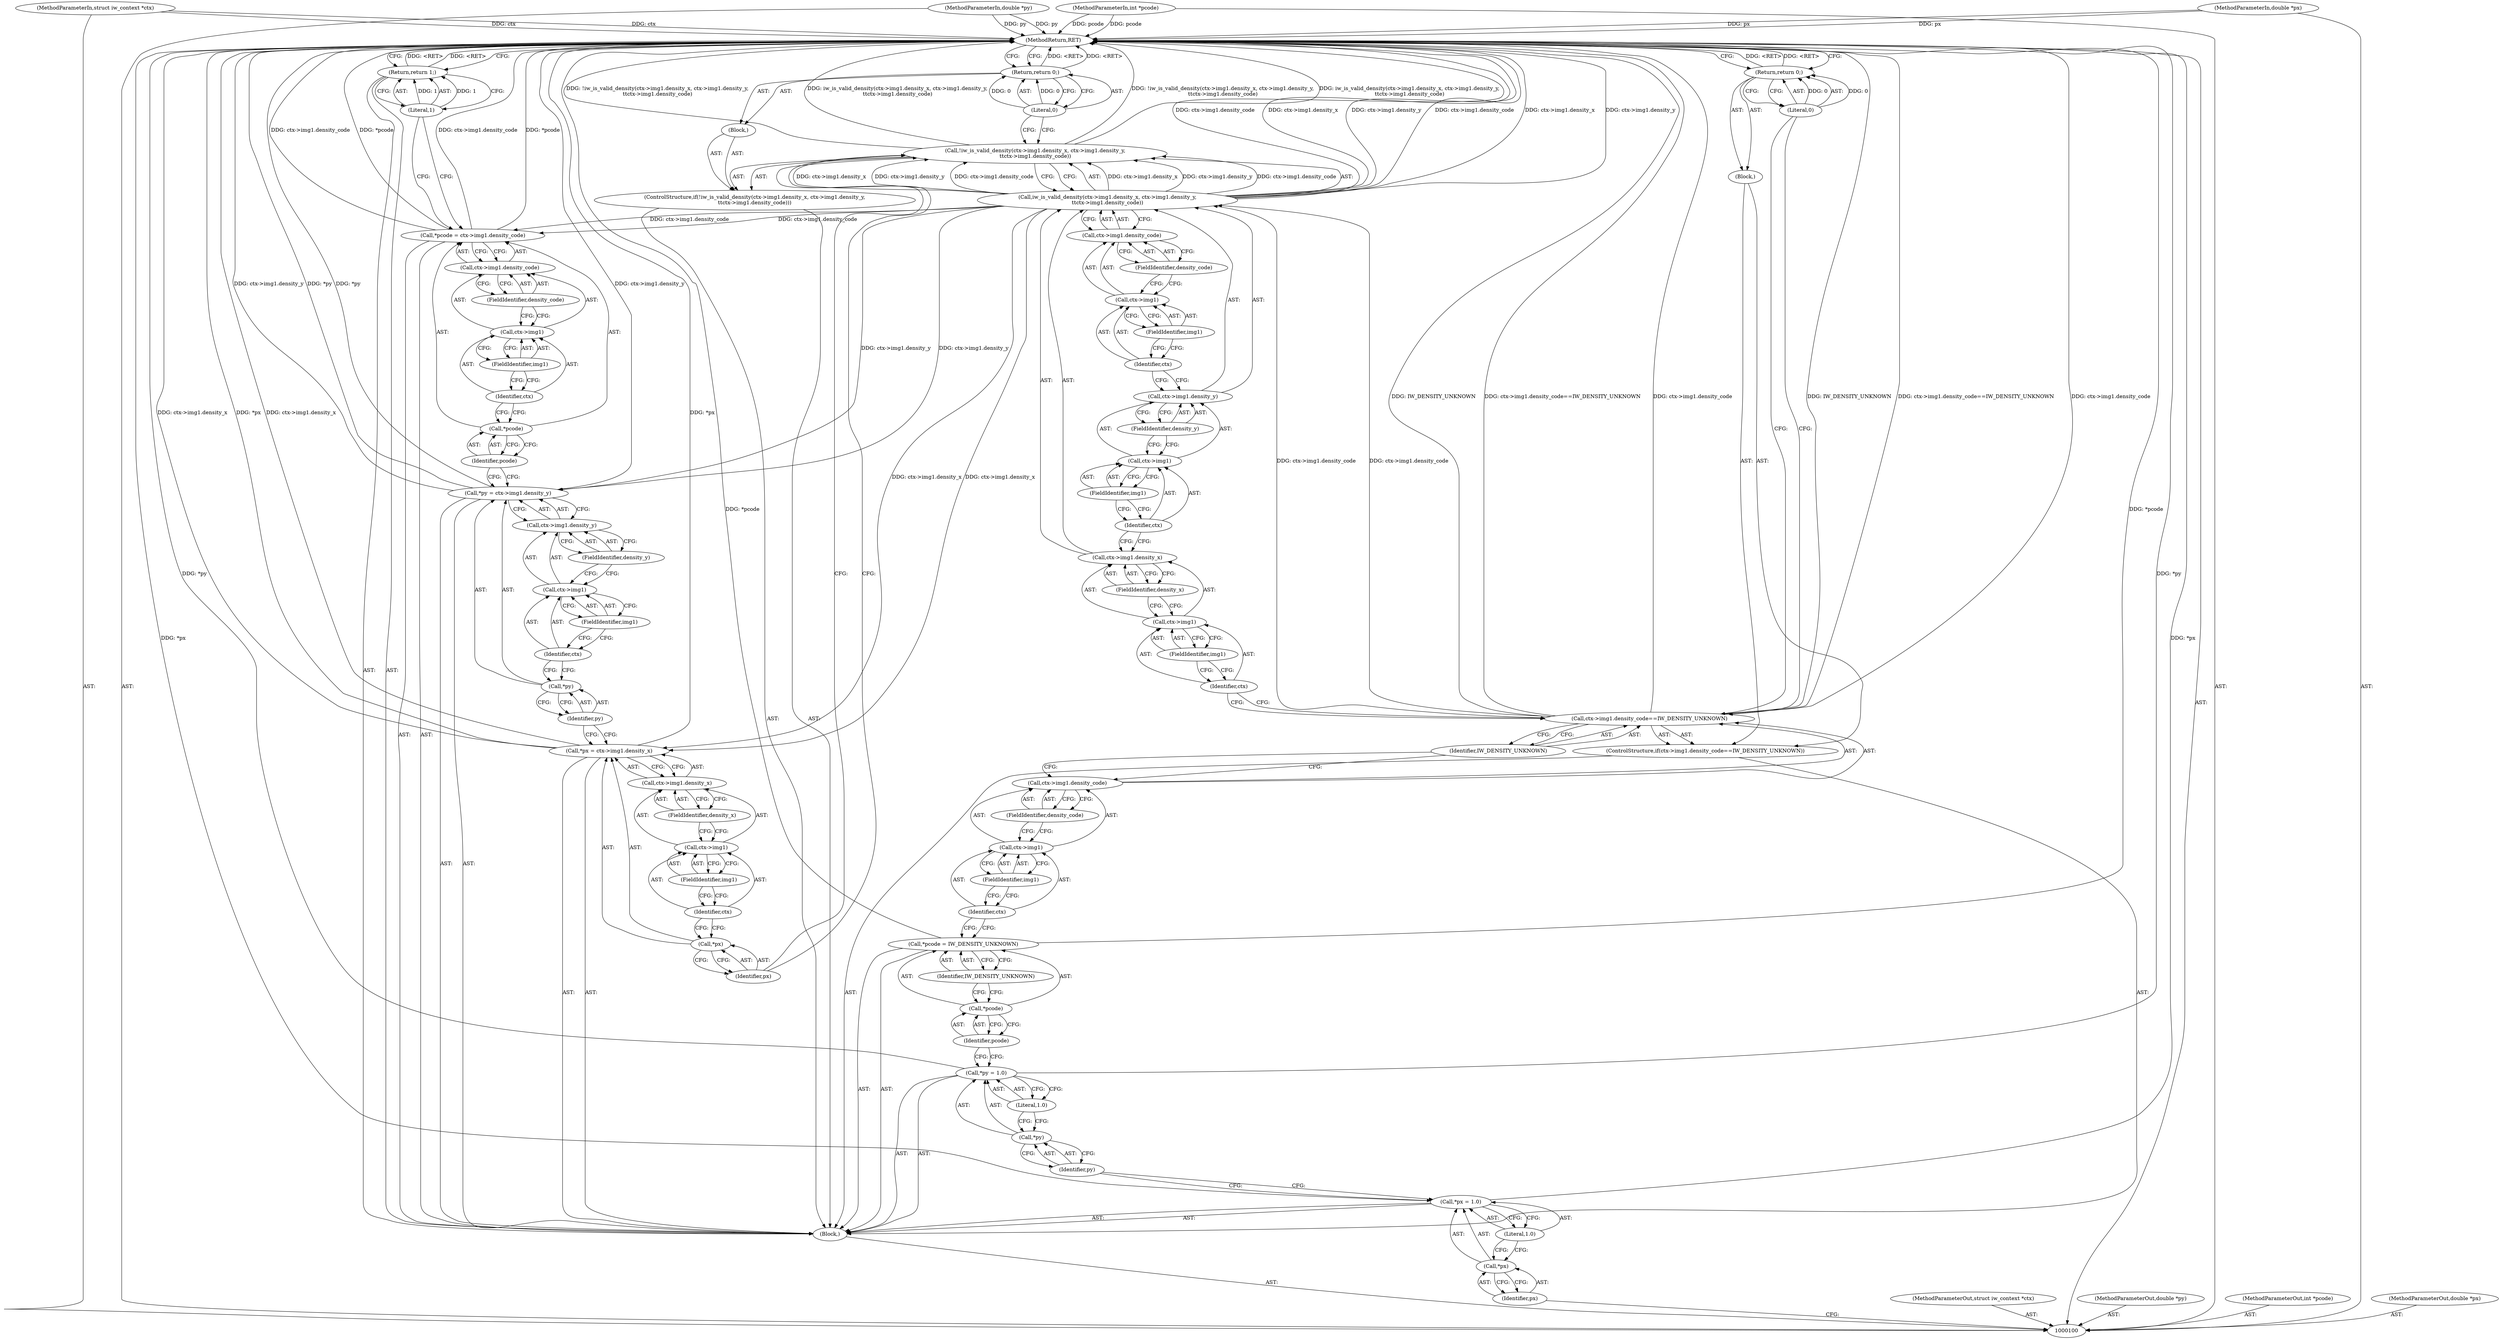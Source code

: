 digraph "0_imageworsener_dc49c807926b96e503bd7c0dec35119eecd6c6fe" {
"1000176" [label="(MethodReturn,RET)"];
"1000101" [label="(MethodParameterIn,struct iw_context *ctx)"];
"1000218" [label="(MethodParameterOut,struct iw_context *ctx)"];
"1000129" [label="(ControlStructure,if(!iw_is_valid_density(ctx->img1.density_x, ctx->img1.density_y,\n\t\tctx->img1.density_code)))"];
"1000132" [label="(Call,ctx->img1.density_x)"];
"1000133" [label="(Call,ctx->img1)"];
"1000134" [label="(Identifier,ctx)"];
"1000135" [label="(FieldIdentifier,img1)"];
"1000136" [label="(FieldIdentifier,density_x)"];
"1000130" [label="(Call,!iw_is_valid_density(ctx->img1.density_x, ctx->img1.density_y,\n\t\tctx->img1.density_code))"];
"1000137" [label="(Call,ctx->img1.density_y)"];
"1000138" [label="(Call,ctx->img1)"];
"1000139" [label="(Identifier,ctx)"];
"1000131" [label="(Call,iw_is_valid_density(ctx->img1.density_x, ctx->img1.density_y,\n\t\tctx->img1.density_code))"];
"1000140" [label="(FieldIdentifier,img1)"];
"1000141" [label="(FieldIdentifier,density_y)"];
"1000146" [label="(FieldIdentifier,density_code)"];
"1000142" [label="(Call,ctx->img1.density_code)"];
"1000143" [label="(Call,ctx->img1)"];
"1000144" [label="(Identifier,ctx)"];
"1000145" [label="(FieldIdentifier,img1)"];
"1000147" [label="(Block,)"];
"1000148" [label="(Return,return 0;)"];
"1000149" [label="(Literal,0)"];
"1000150" [label="(Call,*px = ctx->img1.density_x)"];
"1000151" [label="(Call,*px)"];
"1000156" [label="(FieldIdentifier,img1)"];
"1000157" [label="(FieldIdentifier,density_x)"];
"1000152" [label="(Identifier,px)"];
"1000153" [label="(Call,ctx->img1.density_x)"];
"1000154" [label="(Call,ctx->img1)"];
"1000155" [label="(Identifier,ctx)"];
"1000158" [label="(Call,*py = ctx->img1.density_y)"];
"1000159" [label="(Call,*py)"];
"1000164" [label="(FieldIdentifier,img1)"];
"1000165" [label="(FieldIdentifier,density_y)"];
"1000160" [label="(Identifier,py)"];
"1000161" [label="(Call,ctx->img1.density_y)"];
"1000162" [label="(Call,ctx->img1)"];
"1000163" [label="(Identifier,ctx)"];
"1000166" [label="(Call,*pcode = ctx->img1.density_code)"];
"1000167" [label="(Call,*pcode)"];
"1000169" [label="(Call,ctx->img1.density_code)"];
"1000170" [label="(Call,ctx->img1)"];
"1000171" [label="(Identifier,ctx)"];
"1000172" [label="(FieldIdentifier,img1)"];
"1000168" [label="(Identifier,pcode)"];
"1000173" [label="(FieldIdentifier,density_code)"];
"1000174" [label="(Return,return 1;)"];
"1000175" [label="(Literal,1)"];
"1000103" [label="(MethodParameterIn,double *py)"];
"1000220" [label="(MethodParameterOut,double *py)"];
"1000104" [label="(MethodParameterIn,int *pcode)"];
"1000221" [label="(MethodParameterOut,int *pcode)"];
"1000102" [label="(MethodParameterIn,double *px)"];
"1000219" [label="(MethodParameterOut,double *px)"];
"1000105" [label="(Block,)"];
"1000106" [label="(Call,*px = 1.0)"];
"1000107" [label="(Call,*px)"];
"1000108" [label="(Identifier,px)"];
"1000109" [label="(Literal,1.0)"];
"1000110" [label="(Call,*py = 1.0)"];
"1000111" [label="(Call,*py)"];
"1000112" [label="(Identifier,py)"];
"1000113" [label="(Literal,1.0)"];
"1000114" [label="(Call,*pcode = IW_DENSITY_UNKNOWN)"];
"1000115" [label="(Call,*pcode)"];
"1000117" [label="(Identifier,IW_DENSITY_UNKNOWN)"];
"1000116" [label="(Identifier,pcode)"];
"1000118" [label="(ControlStructure,if(ctx->img1.density_code==IW_DENSITY_UNKNOWN))"];
"1000124" [label="(FieldIdentifier,density_code)"];
"1000125" [label="(Identifier,IW_DENSITY_UNKNOWN)"];
"1000119" [label="(Call,ctx->img1.density_code==IW_DENSITY_UNKNOWN)"];
"1000120" [label="(Call,ctx->img1.density_code)"];
"1000121" [label="(Call,ctx->img1)"];
"1000122" [label="(Identifier,ctx)"];
"1000126" [label="(Block,)"];
"1000123" [label="(FieldIdentifier,img1)"];
"1000127" [label="(Return,return 0;)"];
"1000128" [label="(Literal,0)"];
"1000176" -> "1000100"  [label="AST: "];
"1000176" -> "1000127"  [label="CFG: "];
"1000176" -> "1000148"  [label="CFG: "];
"1000176" -> "1000174"  [label="CFG: "];
"1000127" -> "1000176"  [label="DDG: <RET>"];
"1000148" -> "1000176"  [label="DDG: <RET>"];
"1000174" -> "1000176"  [label="DDG: <RET>"];
"1000158" -> "1000176"  [label="DDG: *py"];
"1000158" -> "1000176"  [label="DDG: ctx->img1.density_y"];
"1000130" -> "1000176"  [label="DDG: !iw_is_valid_density(ctx->img1.density_x, ctx->img1.density_y,\n\t\tctx->img1.density_code)"];
"1000130" -> "1000176"  [label="DDG: iw_is_valid_density(ctx->img1.density_x, ctx->img1.density_y,\n\t\tctx->img1.density_code)"];
"1000131" -> "1000176"  [label="DDG: ctx->img1.density_code"];
"1000131" -> "1000176"  [label="DDG: ctx->img1.density_x"];
"1000131" -> "1000176"  [label="DDG: ctx->img1.density_y"];
"1000119" -> "1000176"  [label="DDG: IW_DENSITY_UNKNOWN"];
"1000119" -> "1000176"  [label="DDG: ctx->img1.density_code==IW_DENSITY_UNKNOWN"];
"1000119" -> "1000176"  [label="DDG: ctx->img1.density_code"];
"1000166" -> "1000176"  [label="DDG: ctx->img1.density_code"];
"1000166" -> "1000176"  [label="DDG: *pcode"];
"1000104" -> "1000176"  [label="DDG: pcode"];
"1000114" -> "1000176"  [label="DDG: *pcode"];
"1000150" -> "1000176"  [label="DDG: ctx->img1.density_x"];
"1000150" -> "1000176"  [label="DDG: *px"];
"1000102" -> "1000176"  [label="DDG: px"];
"1000106" -> "1000176"  [label="DDG: *px"];
"1000103" -> "1000176"  [label="DDG: py"];
"1000101" -> "1000176"  [label="DDG: ctx"];
"1000110" -> "1000176"  [label="DDG: *py"];
"1000101" -> "1000100"  [label="AST: "];
"1000101" -> "1000176"  [label="DDG: ctx"];
"1000218" -> "1000100"  [label="AST: "];
"1000129" -> "1000105"  [label="AST: "];
"1000130" -> "1000129"  [label="AST: "];
"1000147" -> "1000129"  [label="AST: "];
"1000132" -> "1000131"  [label="AST: "];
"1000132" -> "1000136"  [label="CFG: "];
"1000133" -> "1000132"  [label="AST: "];
"1000136" -> "1000132"  [label="AST: "];
"1000139" -> "1000132"  [label="CFG: "];
"1000133" -> "1000132"  [label="AST: "];
"1000133" -> "1000135"  [label="CFG: "];
"1000134" -> "1000133"  [label="AST: "];
"1000135" -> "1000133"  [label="AST: "];
"1000136" -> "1000133"  [label="CFG: "];
"1000134" -> "1000133"  [label="AST: "];
"1000134" -> "1000119"  [label="CFG: "];
"1000135" -> "1000134"  [label="CFG: "];
"1000135" -> "1000133"  [label="AST: "];
"1000135" -> "1000134"  [label="CFG: "];
"1000133" -> "1000135"  [label="CFG: "];
"1000136" -> "1000132"  [label="AST: "];
"1000136" -> "1000133"  [label="CFG: "];
"1000132" -> "1000136"  [label="CFG: "];
"1000130" -> "1000129"  [label="AST: "];
"1000130" -> "1000131"  [label="CFG: "];
"1000131" -> "1000130"  [label="AST: "];
"1000149" -> "1000130"  [label="CFG: "];
"1000152" -> "1000130"  [label="CFG: "];
"1000130" -> "1000176"  [label="DDG: !iw_is_valid_density(ctx->img1.density_x, ctx->img1.density_y,\n\t\tctx->img1.density_code)"];
"1000130" -> "1000176"  [label="DDG: iw_is_valid_density(ctx->img1.density_x, ctx->img1.density_y,\n\t\tctx->img1.density_code)"];
"1000131" -> "1000130"  [label="DDG: ctx->img1.density_x"];
"1000131" -> "1000130"  [label="DDG: ctx->img1.density_y"];
"1000131" -> "1000130"  [label="DDG: ctx->img1.density_code"];
"1000137" -> "1000131"  [label="AST: "];
"1000137" -> "1000141"  [label="CFG: "];
"1000138" -> "1000137"  [label="AST: "];
"1000141" -> "1000137"  [label="AST: "];
"1000144" -> "1000137"  [label="CFG: "];
"1000138" -> "1000137"  [label="AST: "];
"1000138" -> "1000140"  [label="CFG: "];
"1000139" -> "1000138"  [label="AST: "];
"1000140" -> "1000138"  [label="AST: "];
"1000141" -> "1000138"  [label="CFG: "];
"1000139" -> "1000138"  [label="AST: "];
"1000139" -> "1000132"  [label="CFG: "];
"1000140" -> "1000139"  [label="CFG: "];
"1000131" -> "1000130"  [label="AST: "];
"1000131" -> "1000142"  [label="CFG: "];
"1000132" -> "1000131"  [label="AST: "];
"1000137" -> "1000131"  [label="AST: "];
"1000142" -> "1000131"  [label="AST: "];
"1000130" -> "1000131"  [label="CFG: "];
"1000131" -> "1000176"  [label="DDG: ctx->img1.density_code"];
"1000131" -> "1000176"  [label="DDG: ctx->img1.density_x"];
"1000131" -> "1000176"  [label="DDG: ctx->img1.density_y"];
"1000131" -> "1000130"  [label="DDG: ctx->img1.density_x"];
"1000131" -> "1000130"  [label="DDG: ctx->img1.density_y"];
"1000131" -> "1000130"  [label="DDG: ctx->img1.density_code"];
"1000119" -> "1000131"  [label="DDG: ctx->img1.density_code"];
"1000131" -> "1000150"  [label="DDG: ctx->img1.density_x"];
"1000131" -> "1000158"  [label="DDG: ctx->img1.density_y"];
"1000131" -> "1000166"  [label="DDG: ctx->img1.density_code"];
"1000140" -> "1000138"  [label="AST: "];
"1000140" -> "1000139"  [label="CFG: "];
"1000138" -> "1000140"  [label="CFG: "];
"1000141" -> "1000137"  [label="AST: "];
"1000141" -> "1000138"  [label="CFG: "];
"1000137" -> "1000141"  [label="CFG: "];
"1000146" -> "1000142"  [label="AST: "];
"1000146" -> "1000143"  [label="CFG: "];
"1000142" -> "1000146"  [label="CFG: "];
"1000142" -> "1000131"  [label="AST: "];
"1000142" -> "1000146"  [label="CFG: "];
"1000143" -> "1000142"  [label="AST: "];
"1000146" -> "1000142"  [label="AST: "];
"1000131" -> "1000142"  [label="CFG: "];
"1000143" -> "1000142"  [label="AST: "];
"1000143" -> "1000145"  [label="CFG: "];
"1000144" -> "1000143"  [label="AST: "];
"1000145" -> "1000143"  [label="AST: "];
"1000146" -> "1000143"  [label="CFG: "];
"1000144" -> "1000143"  [label="AST: "];
"1000144" -> "1000137"  [label="CFG: "];
"1000145" -> "1000144"  [label="CFG: "];
"1000145" -> "1000143"  [label="AST: "];
"1000145" -> "1000144"  [label="CFG: "];
"1000143" -> "1000145"  [label="CFG: "];
"1000147" -> "1000129"  [label="AST: "];
"1000148" -> "1000147"  [label="AST: "];
"1000148" -> "1000147"  [label="AST: "];
"1000148" -> "1000149"  [label="CFG: "];
"1000149" -> "1000148"  [label="AST: "];
"1000176" -> "1000148"  [label="CFG: "];
"1000148" -> "1000176"  [label="DDG: <RET>"];
"1000149" -> "1000148"  [label="DDG: 0"];
"1000149" -> "1000148"  [label="AST: "];
"1000149" -> "1000130"  [label="CFG: "];
"1000148" -> "1000149"  [label="CFG: "];
"1000149" -> "1000148"  [label="DDG: 0"];
"1000150" -> "1000105"  [label="AST: "];
"1000150" -> "1000153"  [label="CFG: "];
"1000151" -> "1000150"  [label="AST: "];
"1000153" -> "1000150"  [label="AST: "];
"1000160" -> "1000150"  [label="CFG: "];
"1000150" -> "1000176"  [label="DDG: ctx->img1.density_x"];
"1000150" -> "1000176"  [label="DDG: *px"];
"1000131" -> "1000150"  [label="DDG: ctx->img1.density_x"];
"1000151" -> "1000150"  [label="AST: "];
"1000151" -> "1000152"  [label="CFG: "];
"1000152" -> "1000151"  [label="AST: "];
"1000155" -> "1000151"  [label="CFG: "];
"1000156" -> "1000154"  [label="AST: "];
"1000156" -> "1000155"  [label="CFG: "];
"1000154" -> "1000156"  [label="CFG: "];
"1000157" -> "1000153"  [label="AST: "];
"1000157" -> "1000154"  [label="CFG: "];
"1000153" -> "1000157"  [label="CFG: "];
"1000152" -> "1000151"  [label="AST: "];
"1000152" -> "1000130"  [label="CFG: "];
"1000151" -> "1000152"  [label="CFG: "];
"1000153" -> "1000150"  [label="AST: "];
"1000153" -> "1000157"  [label="CFG: "];
"1000154" -> "1000153"  [label="AST: "];
"1000157" -> "1000153"  [label="AST: "];
"1000150" -> "1000153"  [label="CFG: "];
"1000154" -> "1000153"  [label="AST: "];
"1000154" -> "1000156"  [label="CFG: "];
"1000155" -> "1000154"  [label="AST: "];
"1000156" -> "1000154"  [label="AST: "];
"1000157" -> "1000154"  [label="CFG: "];
"1000155" -> "1000154"  [label="AST: "];
"1000155" -> "1000151"  [label="CFG: "];
"1000156" -> "1000155"  [label="CFG: "];
"1000158" -> "1000105"  [label="AST: "];
"1000158" -> "1000161"  [label="CFG: "];
"1000159" -> "1000158"  [label="AST: "];
"1000161" -> "1000158"  [label="AST: "];
"1000168" -> "1000158"  [label="CFG: "];
"1000158" -> "1000176"  [label="DDG: *py"];
"1000158" -> "1000176"  [label="DDG: ctx->img1.density_y"];
"1000131" -> "1000158"  [label="DDG: ctx->img1.density_y"];
"1000159" -> "1000158"  [label="AST: "];
"1000159" -> "1000160"  [label="CFG: "];
"1000160" -> "1000159"  [label="AST: "];
"1000163" -> "1000159"  [label="CFG: "];
"1000164" -> "1000162"  [label="AST: "];
"1000164" -> "1000163"  [label="CFG: "];
"1000162" -> "1000164"  [label="CFG: "];
"1000165" -> "1000161"  [label="AST: "];
"1000165" -> "1000162"  [label="CFG: "];
"1000161" -> "1000165"  [label="CFG: "];
"1000160" -> "1000159"  [label="AST: "];
"1000160" -> "1000150"  [label="CFG: "];
"1000159" -> "1000160"  [label="CFG: "];
"1000161" -> "1000158"  [label="AST: "];
"1000161" -> "1000165"  [label="CFG: "];
"1000162" -> "1000161"  [label="AST: "];
"1000165" -> "1000161"  [label="AST: "];
"1000158" -> "1000161"  [label="CFG: "];
"1000162" -> "1000161"  [label="AST: "];
"1000162" -> "1000164"  [label="CFG: "];
"1000163" -> "1000162"  [label="AST: "];
"1000164" -> "1000162"  [label="AST: "];
"1000165" -> "1000162"  [label="CFG: "];
"1000163" -> "1000162"  [label="AST: "];
"1000163" -> "1000159"  [label="CFG: "];
"1000164" -> "1000163"  [label="CFG: "];
"1000166" -> "1000105"  [label="AST: "];
"1000166" -> "1000169"  [label="CFG: "];
"1000167" -> "1000166"  [label="AST: "];
"1000169" -> "1000166"  [label="AST: "];
"1000175" -> "1000166"  [label="CFG: "];
"1000166" -> "1000176"  [label="DDG: ctx->img1.density_code"];
"1000166" -> "1000176"  [label="DDG: *pcode"];
"1000131" -> "1000166"  [label="DDG: ctx->img1.density_code"];
"1000167" -> "1000166"  [label="AST: "];
"1000167" -> "1000168"  [label="CFG: "];
"1000168" -> "1000167"  [label="AST: "];
"1000171" -> "1000167"  [label="CFG: "];
"1000169" -> "1000166"  [label="AST: "];
"1000169" -> "1000173"  [label="CFG: "];
"1000170" -> "1000169"  [label="AST: "];
"1000173" -> "1000169"  [label="AST: "];
"1000166" -> "1000169"  [label="CFG: "];
"1000170" -> "1000169"  [label="AST: "];
"1000170" -> "1000172"  [label="CFG: "];
"1000171" -> "1000170"  [label="AST: "];
"1000172" -> "1000170"  [label="AST: "];
"1000173" -> "1000170"  [label="CFG: "];
"1000171" -> "1000170"  [label="AST: "];
"1000171" -> "1000167"  [label="CFG: "];
"1000172" -> "1000171"  [label="CFG: "];
"1000172" -> "1000170"  [label="AST: "];
"1000172" -> "1000171"  [label="CFG: "];
"1000170" -> "1000172"  [label="CFG: "];
"1000168" -> "1000167"  [label="AST: "];
"1000168" -> "1000158"  [label="CFG: "];
"1000167" -> "1000168"  [label="CFG: "];
"1000173" -> "1000169"  [label="AST: "];
"1000173" -> "1000170"  [label="CFG: "];
"1000169" -> "1000173"  [label="CFG: "];
"1000174" -> "1000105"  [label="AST: "];
"1000174" -> "1000175"  [label="CFG: "];
"1000175" -> "1000174"  [label="AST: "];
"1000176" -> "1000174"  [label="CFG: "];
"1000174" -> "1000176"  [label="DDG: <RET>"];
"1000175" -> "1000174"  [label="DDG: 1"];
"1000175" -> "1000174"  [label="AST: "];
"1000175" -> "1000166"  [label="CFG: "];
"1000174" -> "1000175"  [label="CFG: "];
"1000175" -> "1000174"  [label="DDG: 1"];
"1000103" -> "1000100"  [label="AST: "];
"1000103" -> "1000176"  [label="DDG: py"];
"1000220" -> "1000100"  [label="AST: "];
"1000104" -> "1000100"  [label="AST: "];
"1000104" -> "1000176"  [label="DDG: pcode"];
"1000221" -> "1000100"  [label="AST: "];
"1000102" -> "1000100"  [label="AST: "];
"1000102" -> "1000176"  [label="DDG: px"];
"1000219" -> "1000100"  [label="AST: "];
"1000105" -> "1000100"  [label="AST: "];
"1000106" -> "1000105"  [label="AST: "];
"1000110" -> "1000105"  [label="AST: "];
"1000114" -> "1000105"  [label="AST: "];
"1000118" -> "1000105"  [label="AST: "];
"1000129" -> "1000105"  [label="AST: "];
"1000150" -> "1000105"  [label="AST: "];
"1000158" -> "1000105"  [label="AST: "];
"1000166" -> "1000105"  [label="AST: "];
"1000174" -> "1000105"  [label="AST: "];
"1000106" -> "1000105"  [label="AST: "];
"1000106" -> "1000109"  [label="CFG: "];
"1000107" -> "1000106"  [label="AST: "];
"1000109" -> "1000106"  [label="AST: "];
"1000112" -> "1000106"  [label="CFG: "];
"1000106" -> "1000176"  [label="DDG: *px"];
"1000107" -> "1000106"  [label="AST: "];
"1000107" -> "1000108"  [label="CFG: "];
"1000108" -> "1000107"  [label="AST: "];
"1000109" -> "1000107"  [label="CFG: "];
"1000108" -> "1000107"  [label="AST: "];
"1000108" -> "1000100"  [label="CFG: "];
"1000107" -> "1000108"  [label="CFG: "];
"1000109" -> "1000106"  [label="AST: "];
"1000109" -> "1000107"  [label="CFG: "];
"1000106" -> "1000109"  [label="CFG: "];
"1000110" -> "1000105"  [label="AST: "];
"1000110" -> "1000113"  [label="CFG: "];
"1000111" -> "1000110"  [label="AST: "];
"1000113" -> "1000110"  [label="AST: "];
"1000116" -> "1000110"  [label="CFG: "];
"1000110" -> "1000176"  [label="DDG: *py"];
"1000111" -> "1000110"  [label="AST: "];
"1000111" -> "1000112"  [label="CFG: "];
"1000112" -> "1000111"  [label="AST: "];
"1000113" -> "1000111"  [label="CFG: "];
"1000112" -> "1000111"  [label="AST: "];
"1000112" -> "1000106"  [label="CFG: "];
"1000111" -> "1000112"  [label="CFG: "];
"1000113" -> "1000110"  [label="AST: "];
"1000113" -> "1000111"  [label="CFG: "];
"1000110" -> "1000113"  [label="CFG: "];
"1000114" -> "1000105"  [label="AST: "];
"1000114" -> "1000117"  [label="CFG: "];
"1000115" -> "1000114"  [label="AST: "];
"1000117" -> "1000114"  [label="AST: "];
"1000122" -> "1000114"  [label="CFG: "];
"1000114" -> "1000176"  [label="DDG: *pcode"];
"1000115" -> "1000114"  [label="AST: "];
"1000115" -> "1000116"  [label="CFG: "];
"1000116" -> "1000115"  [label="AST: "];
"1000117" -> "1000115"  [label="CFG: "];
"1000117" -> "1000114"  [label="AST: "];
"1000117" -> "1000115"  [label="CFG: "];
"1000114" -> "1000117"  [label="CFG: "];
"1000116" -> "1000115"  [label="AST: "];
"1000116" -> "1000110"  [label="CFG: "];
"1000115" -> "1000116"  [label="CFG: "];
"1000118" -> "1000105"  [label="AST: "];
"1000119" -> "1000118"  [label="AST: "];
"1000126" -> "1000118"  [label="AST: "];
"1000124" -> "1000120"  [label="AST: "];
"1000124" -> "1000121"  [label="CFG: "];
"1000120" -> "1000124"  [label="CFG: "];
"1000125" -> "1000119"  [label="AST: "];
"1000125" -> "1000120"  [label="CFG: "];
"1000119" -> "1000125"  [label="CFG: "];
"1000119" -> "1000118"  [label="AST: "];
"1000119" -> "1000125"  [label="CFG: "];
"1000120" -> "1000119"  [label="AST: "];
"1000125" -> "1000119"  [label="AST: "];
"1000128" -> "1000119"  [label="CFG: "];
"1000134" -> "1000119"  [label="CFG: "];
"1000119" -> "1000176"  [label="DDG: IW_DENSITY_UNKNOWN"];
"1000119" -> "1000176"  [label="DDG: ctx->img1.density_code==IW_DENSITY_UNKNOWN"];
"1000119" -> "1000176"  [label="DDG: ctx->img1.density_code"];
"1000119" -> "1000131"  [label="DDG: ctx->img1.density_code"];
"1000120" -> "1000119"  [label="AST: "];
"1000120" -> "1000124"  [label="CFG: "];
"1000121" -> "1000120"  [label="AST: "];
"1000124" -> "1000120"  [label="AST: "];
"1000125" -> "1000120"  [label="CFG: "];
"1000121" -> "1000120"  [label="AST: "];
"1000121" -> "1000123"  [label="CFG: "];
"1000122" -> "1000121"  [label="AST: "];
"1000123" -> "1000121"  [label="AST: "];
"1000124" -> "1000121"  [label="CFG: "];
"1000122" -> "1000121"  [label="AST: "];
"1000122" -> "1000114"  [label="CFG: "];
"1000123" -> "1000122"  [label="CFG: "];
"1000126" -> "1000118"  [label="AST: "];
"1000127" -> "1000126"  [label="AST: "];
"1000123" -> "1000121"  [label="AST: "];
"1000123" -> "1000122"  [label="CFG: "];
"1000121" -> "1000123"  [label="CFG: "];
"1000127" -> "1000126"  [label="AST: "];
"1000127" -> "1000128"  [label="CFG: "];
"1000128" -> "1000127"  [label="AST: "];
"1000176" -> "1000127"  [label="CFG: "];
"1000127" -> "1000176"  [label="DDG: <RET>"];
"1000128" -> "1000127"  [label="DDG: 0"];
"1000128" -> "1000127"  [label="AST: "];
"1000128" -> "1000119"  [label="CFG: "];
"1000127" -> "1000128"  [label="CFG: "];
"1000128" -> "1000127"  [label="DDG: 0"];
}
